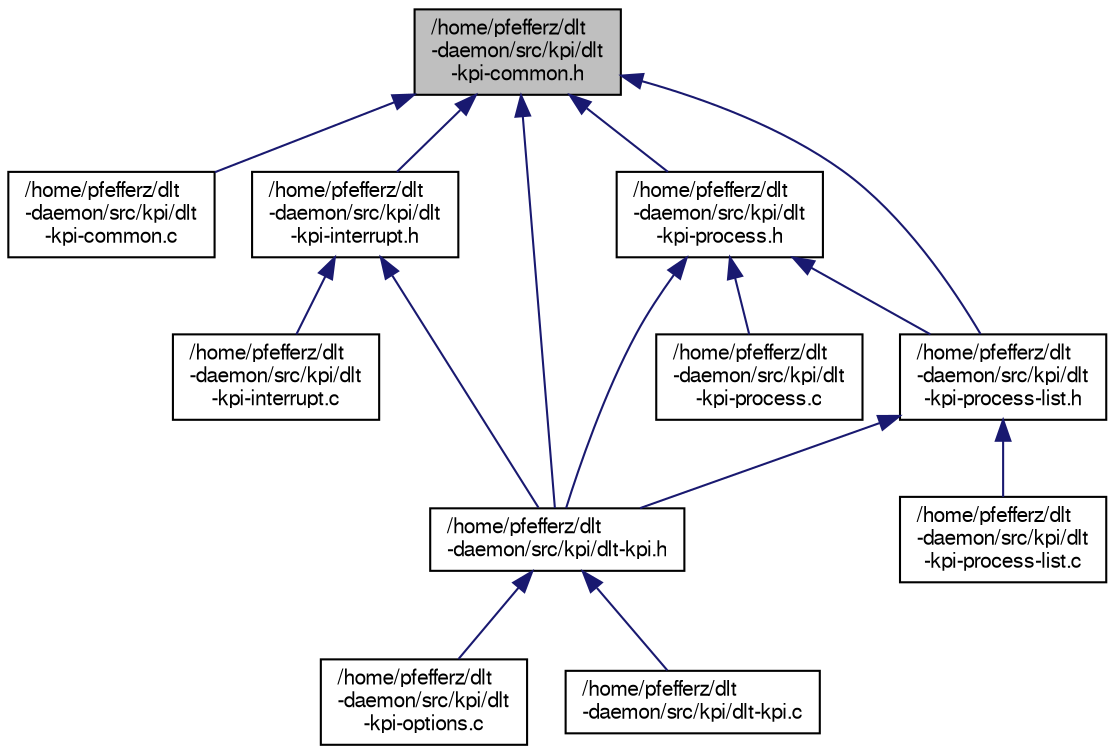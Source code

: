 digraph "/home/pfefferz/dlt-daemon/src/kpi/dlt-kpi-common.h"
{
  edge [fontname="FreeSans",fontsize="10",labelfontname="FreeSans",labelfontsize="10"];
  node [fontname="FreeSans",fontsize="10",shape=record];
  Node1 [label="/home/pfefferz/dlt\l-daemon/src/kpi/dlt\l-kpi-common.h",height=0.2,width=0.4,color="black", fillcolor="grey75", style="filled", fontcolor="black"];
  Node1 -> Node2 [dir="back",color="midnightblue",fontsize="10",style="solid",fontname="FreeSans"];
  Node2 [label="/home/pfefferz/dlt\l-daemon/src/kpi/dlt\l-kpi-common.c",height=0.2,width=0.4,color="black", fillcolor="white", style="filled",URL="$dlt-kpi-common_8c.html"];
  Node1 -> Node3 [dir="back",color="midnightblue",fontsize="10",style="solid",fontname="FreeSans"];
  Node3 [label="/home/pfefferz/dlt\l-daemon/src/kpi/dlt\l-kpi-interrupt.h",height=0.2,width=0.4,color="black", fillcolor="white", style="filled",URL="$dlt-kpi-interrupt_8h.html"];
  Node3 -> Node4 [dir="back",color="midnightblue",fontsize="10",style="solid",fontname="FreeSans"];
  Node4 [label="/home/pfefferz/dlt\l-daemon/src/kpi/dlt\l-kpi-interrupt.c",height=0.2,width=0.4,color="black", fillcolor="white", style="filled",URL="$dlt-kpi-interrupt_8c.html"];
  Node3 -> Node5 [dir="back",color="midnightblue",fontsize="10",style="solid",fontname="FreeSans"];
  Node5 [label="/home/pfefferz/dlt\l-daemon/src/kpi/dlt-kpi.h",height=0.2,width=0.4,color="black", fillcolor="white", style="filled",URL="$dlt-kpi_8h.html"];
  Node5 -> Node6 [dir="back",color="midnightblue",fontsize="10",style="solid",fontname="FreeSans"];
  Node6 [label="/home/pfefferz/dlt\l-daemon/src/kpi/dlt\l-kpi-options.c",height=0.2,width=0.4,color="black", fillcolor="white", style="filled",URL="$dlt-kpi-options_8c.html"];
  Node5 -> Node7 [dir="back",color="midnightblue",fontsize="10",style="solid",fontname="FreeSans"];
  Node7 [label="/home/pfefferz/dlt\l-daemon/src/kpi/dlt-kpi.c",height=0.2,width=0.4,color="black", fillcolor="white", style="filled",URL="$dlt-kpi_8c.html"];
  Node1 -> Node5 [dir="back",color="midnightblue",fontsize="10",style="solid",fontname="FreeSans"];
  Node1 -> Node8 [dir="back",color="midnightblue",fontsize="10",style="solid",fontname="FreeSans"];
  Node8 [label="/home/pfefferz/dlt\l-daemon/src/kpi/dlt\l-kpi-process.h",height=0.2,width=0.4,color="black", fillcolor="white", style="filled",URL="$dlt-kpi-process_8h.html"];
  Node8 -> Node5 [dir="back",color="midnightblue",fontsize="10",style="solid",fontname="FreeSans"];
  Node8 -> Node9 [dir="back",color="midnightblue",fontsize="10",style="solid",fontname="FreeSans"];
  Node9 [label="/home/pfefferz/dlt\l-daemon/src/kpi/dlt\l-kpi-process-list.h",height=0.2,width=0.4,color="black", fillcolor="white", style="filled",URL="$dlt-kpi-process-list_8h.html"];
  Node9 -> Node5 [dir="back",color="midnightblue",fontsize="10",style="solid",fontname="FreeSans"];
  Node9 -> Node10 [dir="back",color="midnightblue",fontsize="10",style="solid",fontname="FreeSans"];
  Node10 [label="/home/pfefferz/dlt\l-daemon/src/kpi/dlt\l-kpi-process-list.c",height=0.2,width=0.4,color="black", fillcolor="white", style="filled",URL="$dlt-kpi-process-list_8c.html"];
  Node8 -> Node11 [dir="back",color="midnightblue",fontsize="10",style="solid",fontname="FreeSans"];
  Node11 [label="/home/pfefferz/dlt\l-daemon/src/kpi/dlt\l-kpi-process.c",height=0.2,width=0.4,color="black", fillcolor="white", style="filled",URL="$dlt-kpi-process_8c.html"];
  Node1 -> Node9 [dir="back",color="midnightblue",fontsize="10",style="solid",fontname="FreeSans"];
}
